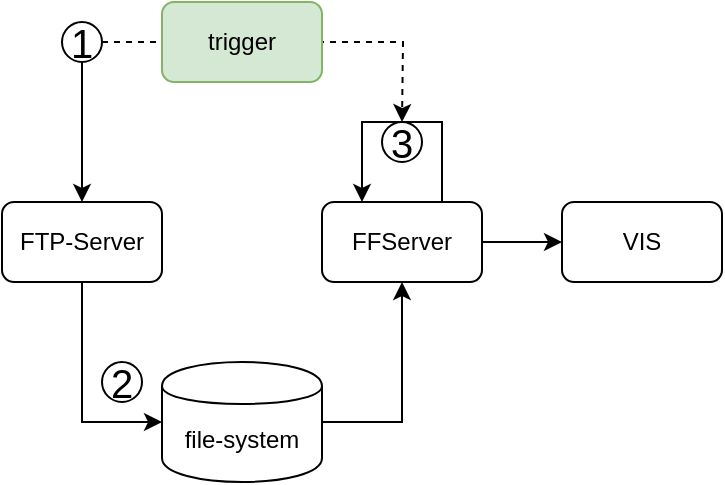 <mxfile version="12.5.5" type="github">
  <diagram id="rk1Ur_PQ3VQTFEX3qdEk" name="Page-1">
    <mxGraphModel dx="801" dy="462" grid="1" gridSize="10" guides="1" tooltips="1" connect="1" arrows="1" fold="1" page="1" pageScale="1" pageWidth="827" pageHeight="1169" background="none" math="0" shadow="0">
      <root>
        <mxCell id="0"/>
        <mxCell id="1" parent="0"/>
        <mxCell id="Tt28HrMjvb1jJENj6p1V-5" style="edgeStyle=orthogonalEdgeStyle;rounded=0;orthogonalLoop=1;jettySize=auto;html=1;exitX=0.5;exitY=1;exitDx=0;exitDy=0;entryX=0;entryY=0.5;entryDx=0;entryDy=0;" parent="1" source="Tt28HrMjvb1jJENj6p1V-2" target="Tt28HrMjvb1jJENj6p1V-4" edge="1">
          <mxGeometry relative="1" as="geometry"/>
        </mxCell>
        <mxCell id="Tt28HrMjvb1jJENj6p1V-2" value="FTP-Server" style="rounded=1;whiteSpace=wrap;html=1;" parent="1" vertex="1">
          <mxGeometry x="120" y="200" width="80" height="40" as="geometry"/>
        </mxCell>
        <mxCell id="Tt28HrMjvb1jJENj6p1V-8" style="edgeStyle=orthogonalEdgeStyle;rounded=0;orthogonalLoop=1;jettySize=auto;html=1;exitX=1;exitY=0.5;exitDx=0;exitDy=0;entryX=0;entryY=0.5;entryDx=0;entryDy=0;" parent="1" source="Tt28HrMjvb1jJENj6p1V-3" target="Tt28HrMjvb1jJENj6p1V-7" edge="1">
          <mxGeometry relative="1" as="geometry"/>
        </mxCell>
        <mxCell id="Tt28HrMjvb1jJENj6p1V-3" value="FFServer" style="rounded=1;whiteSpace=wrap;html=1;" parent="1" vertex="1">
          <mxGeometry x="280" y="200" width="80" height="40" as="geometry"/>
        </mxCell>
        <mxCell id="Tt28HrMjvb1jJENj6p1V-6" style="edgeStyle=orthogonalEdgeStyle;rounded=0;orthogonalLoop=1;jettySize=auto;html=1;exitX=1;exitY=0.5;exitDx=0;exitDy=0;entryX=0.5;entryY=1;entryDx=0;entryDy=0;" parent="1" source="Tt28HrMjvb1jJENj6p1V-4" target="Tt28HrMjvb1jJENj6p1V-3" edge="1">
          <mxGeometry relative="1" as="geometry"/>
        </mxCell>
        <mxCell id="Tt28HrMjvb1jJENj6p1V-4" value="file-system" style="shape=cylinder;whiteSpace=wrap;html=1;boundedLbl=1;backgroundOutline=1;" parent="1" vertex="1">
          <mxGeometry x="200" y="280" width="80" height="60" as="geometry"/>
        </mxCell>
        <mxCell id="Tt28HrMjvb1jJENj6p1V-7" value="VIS" style="rounded=1;whiteSpace=wrap;html=1;" parent="1" vertex="1">
          <mxGeometry x="400" y="200" width="80" height="40" as="geometry"/>
        </mxCell>
        <mxCell id="Tt28HrMjvb1jJENj6p1V-9" style="edgeStyle=orthogonalEdgeStyle;rounded=0;orthogonalLoop=1;jettySize=auto;html=1;exitX=0.75;exitY=0;exitDx=0;exitDy=0;entryX=0.25;entryY=0;entryDx=0;entryDy=0;" parent="1" source="Tt28HrMjvb1jJENj6p1V-3" target="Tt28HrMjvb1jJENj6p1V-3" edge="1">
          <mxGeometry relative="1" as="geometry">
            <Array as="points">
              <mxPoint x="340" y="160"/>
              <mxPoint x="300" y="160"/>
            </Array>
          </mxGeometry>
        </mxCell>
        <mxCell id="4ApXDiBz8XpcQdzdqWZS-3" value="" style="endArrow=classic;html=1;" edge="1" parent="1" source="4ApXDiBz8XpcQdzdqWZS-6" target="Tt28HrMjvb1jJENj6p1V-2">
          <mxGeometry width="50" height="50" relative="1" as="geometry">
            <mxPoint x="160" y="100" as="sourcePoint"/>
            <mxPoint x="90" y="360" as="targetPoint"/>
          </mxGeometry>
        </mxCell>
        <mxCell id="4ApXDiBz8XpcQdzdqWZS-10" style="edgeStyle=orthogonalEdgeStyle;rounded=0;orthogonalLoop=1;jettySize=auto;html=1;exitX=1;exitY=0.5;exitDx=0;exitDy=0;dashed=1;" edge="1" parent="1" source="4ApXDiBz8XpcQdzdqWZS-6">
          <mxGeometry relative="1" as="geometry">
            <mxPoint x="320" y="160" as="targetPoint"/>
          </mxGeometry>
        </mxCell>
        <mxCell id="4ApXDiBz8XpcQdzdqWZS-6" value="&lt;font style=&quot;font-size: 20px&quot;&gt;1&lt;/font&gt;" style="ellipse;whiteSpace=wrap;html=1;aspect=fixed;" vertex="1" parent="1">
          <mxGeometry x="150" y="110" width="20" height="20" as="geometry"/>
        </mxCell>
        <mxCell id="4ApXDiBz8XpcQdzdqWZS-8" value="&lt;span style=&quot;font-size: 20px&quot;&gt;2&lt;/span&gt;" style="ellipse;whiteSpace=wrap;html=1;aspect=fixed;" vertex="1" parent="1">
          <mxGeometry x="170" y="280" width="20" height="20" as="geometry"/>
        </mxCell>
        <mxCell id="4ApXDiBz8XpcQdzdqWZS-9" value="&lt;span style=&quot;font-size: 20px&quot;&gt;3&lt;/span&gt;" style="ellipse;whiteSpace=wrap;html=1;aspect=fixed;" vertex="1" parent="1">
          <mxGeometry x="310" y="160" width="20" height="20" as="geometry"/>
        </mxCell>
        <mxCell id="4ApXDiBz8XpcQdzdqWZS-11" value="trigger" style="rounded=1;whiteSpace=wrap;html=1;fillColor=#d5e8d4;strokeColor=#82b366;" vertex="1" parent="1">
          <mxGeometry x="200" y="100" width="80" height="40" as="geometry"/>
        </mxCell>
      </root>
    </mxGraphModel>
  </diagram>
</mxfile>
